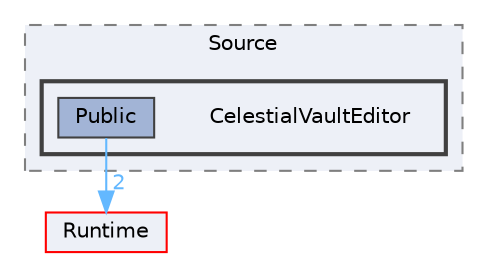 digraph "CelestialVaultEditor"
{
 // INTERACTIVE_SVG=YES
 // LATEX_PDF_SIZE
  bgcolor="transparent";
  edge [fontname=Helvetica,fontsize=10,labelfontname=Helvetica,labelfontsize=10];
  node [fontname=Helvetica,fontsize=10,shape=box,height=0.2,width=0.4];
  compound=true
  subgraph clusterdir_f203b3bfdd8564eadaa12949656533c4 {
    graph [ bgcolor="#edf0f7", pencolor="grey50", label="Source", fontname=Helvetica,fontsize=10 style="filled,dashed", URL="dir_f203b3bfdd8564eadaa12949656533c4.html",tooltip=""]
  subgraph clusterdir_c0fe06eff390757206080a9ea915ce5f {
    graph [ bgcolor="#edf0f7", pencolor="grey25", label="", fontname=Helvetica,fontsize=10 style="filled,bold", URL="dir_c0fe06eff390757206080a9ea915ce5f.html",tooltip=""]
    dir_c0fe06eff390757206080a9ea915ce5f [shape=plaintext, label="CelestialVaultEditor"];
  dir_82d8c46ce72b06ff05f0d9b21a05530c [label="Public", fillcolor="#a2b4d6", color="grey25", style="filled", URL="dir_82d8c46ce72b06ff05f0d9b21a05530c.html",tooltip=""];
  }
  }
  dir_7536b172fbd480bfd146a1b1acd6856b [label="Runtime", fillcolor="#edf0f7", color="red", style="filled", URL="dir_7536b172fbd480bfd146a1b1acd6856b.html",tooltip=""];
  dir_82d8c46ce72b06ff05f0d9b21a05530c->dir_7536b172fbd480bfd146a1b1acd6856b [headlabel="2", labeldistance=1.5 headhref="dir_000791_000984.html" href="dir_000791_000984.html" color="steelblue1" fontcolor="steelblue1"];
}

